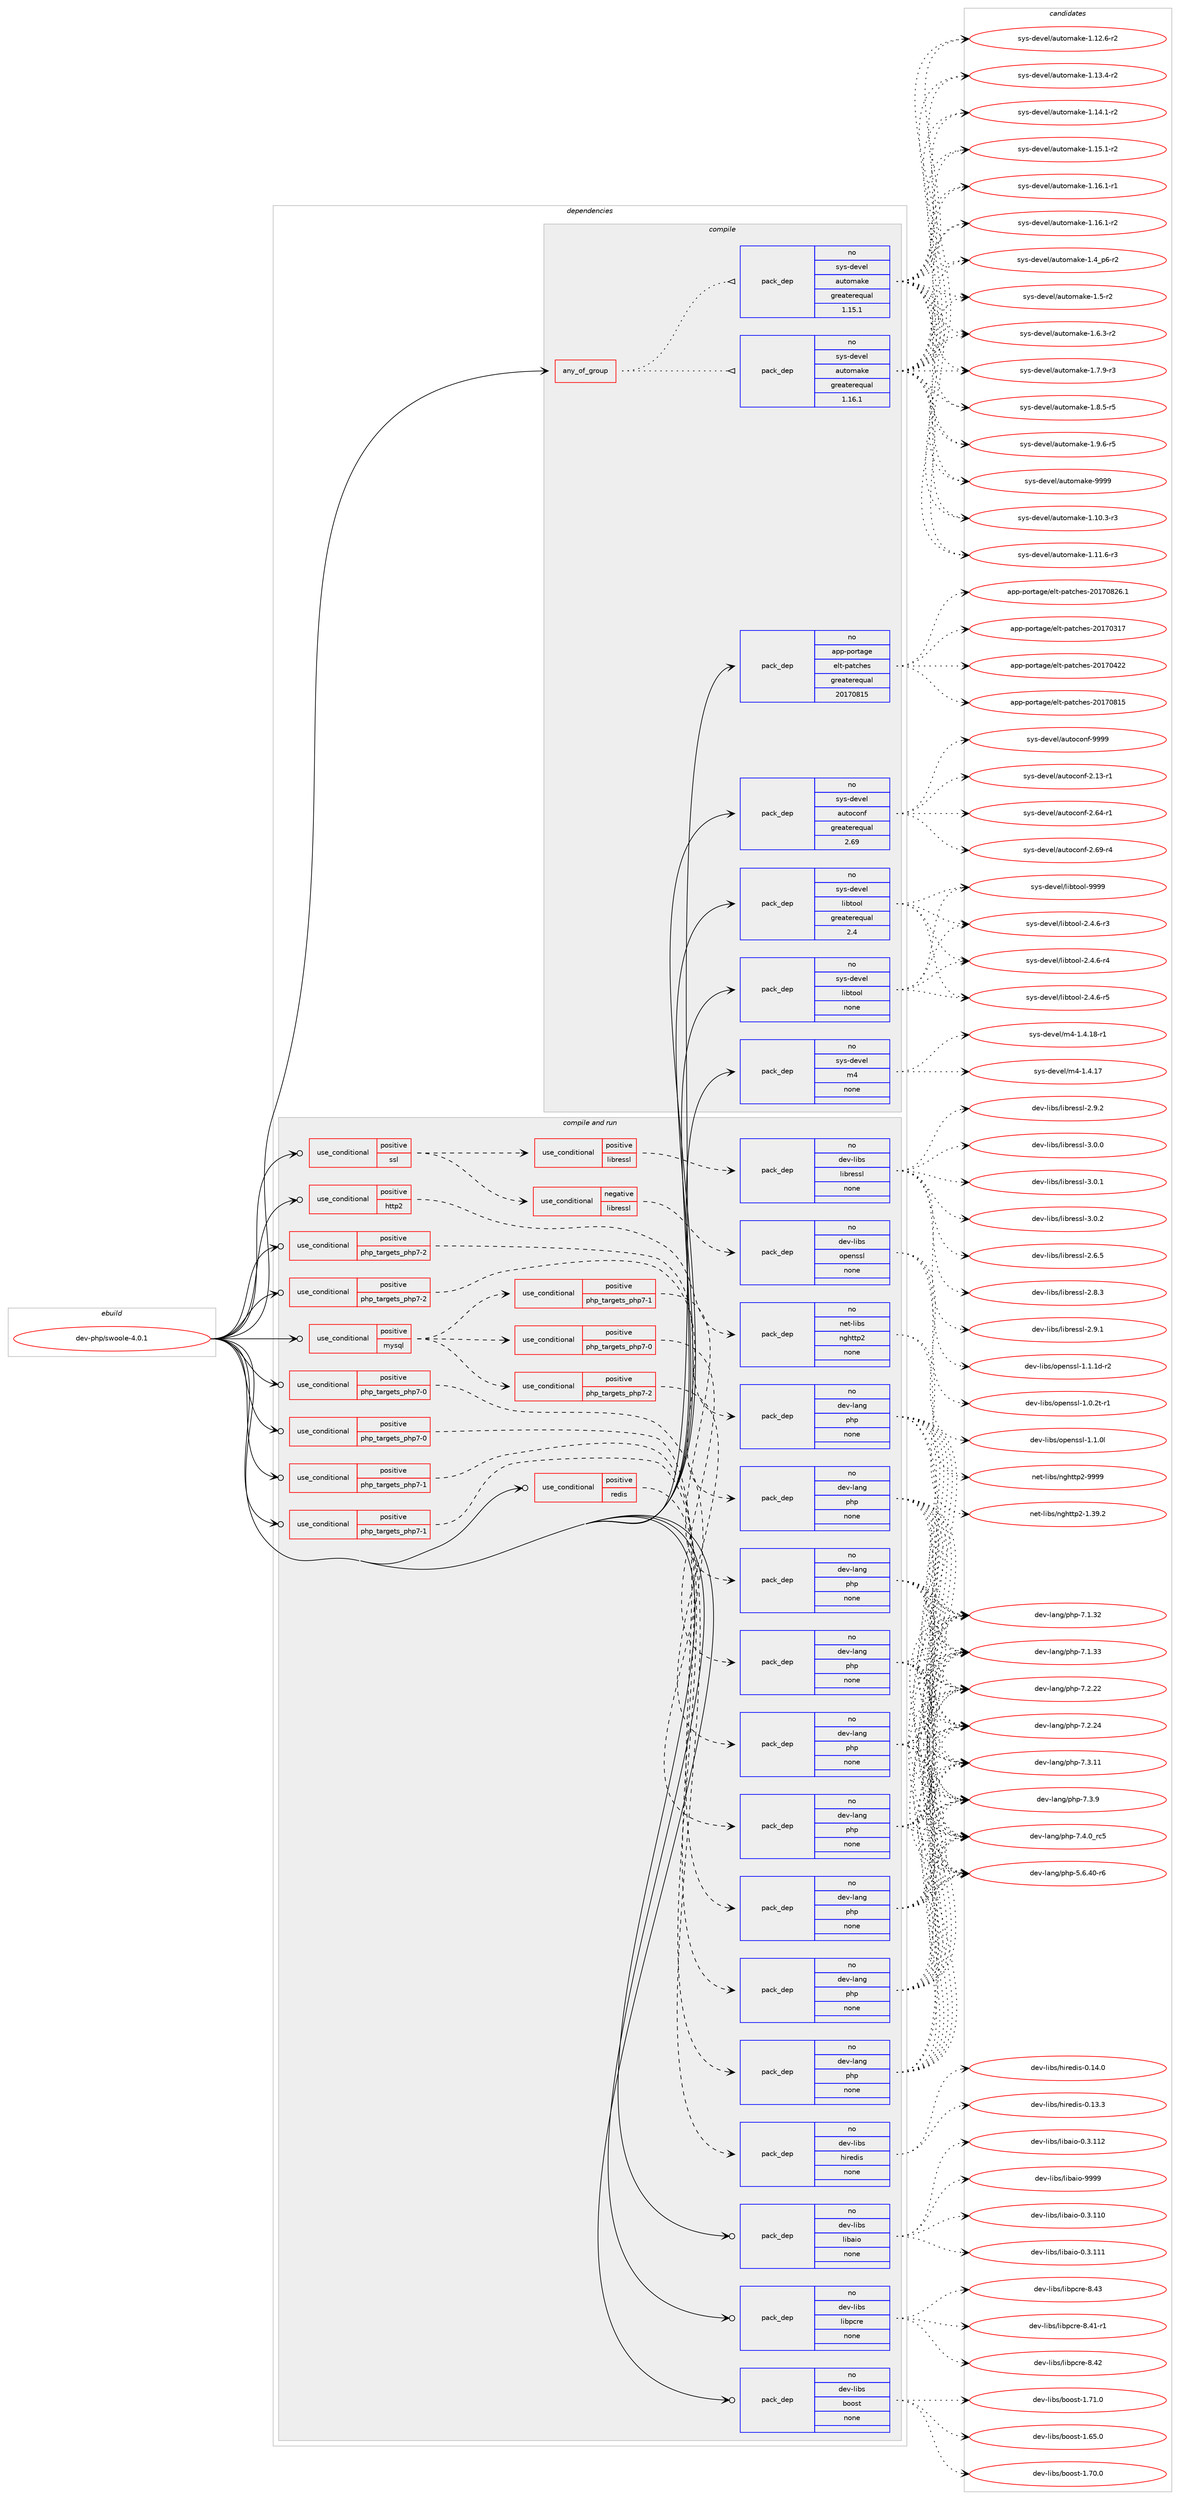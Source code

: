 digraph prolog {

# *************
# Graph options
# *************

newrank=true;
concentrate=true;
compound=true;
graph [rankdir=LR,fontname=Helvetica,fontsize=10,ranksep=1.5];#, ranksep=2.5, nodesep=0.2];
edge  [arrowhead=vee];
node  [fontname=Helvetica,fontsize=10];

# **********
# The ebuild
# **********

subgraph cluster_leftcol {
color=gray;
rank=same;
label=<<i>ebuild</i>>;
id [label="dev-php/swoole-4.0.1", color=red, width=4, href="../dev-php/swoole-4.0.1.svg"];
}

# ****************
# The dependencies
# ****************

subgraph cluster_midcol {
color=gray;
label=<<i>dependencies</i>>;
subgraph cluster_compile {
fillcolor="#eeeeee";
style=filled;
label=<<i>compile</i>>;
subgraph any11394 {
dependency591695 [label=<<TABLE BORDER="0" CELLBORDER="1" CELLSPACING="0" CELLPADDING="4"><TR><TD CELLPADDING="10">any_of_group</TD></TR></TABLE>>, shape=none, color=red];subgraph pack444587 {
dependency591696 [label=<<TABLE BORDER="0" CELLBORDER="1" CELLSPACING="0" CELLPADDING="4" WIDTH="220"><TR><TD ROWSPAN="6" CELLPADDING="30">pack_dep</TD></TR><TR><TD WIDTH="110">no</TD></TR><TR><TD>sys-devel</TD></TR><TR><TD>automake</TD></TR><TR><TD>greaterequal</TD></TR><TR><TD>1.16.1</TD></TR></TABLE>>, shape=none, color=blue];
}
dependency591695:e -> dependency591696:w [weight=20,style="dotted",arrowhead="oinv"];
subgraph pack444588 {
dependency591697 [label=<<TABLE BORDER="0" CELLBORDER="1" CELLSPACING="0" CELLPADDING="4" WIDTH="220"><TR><TD ROWSPAN="6" CELLPADDING="30">pack_dep</TD></TR><TR><TD WIDTH="110">no</TD></TR><TR><TD>sys-devel</TD></TR><TR><TD>automake</TD></TR><TR><TD>greaterequal</TD></TR><TR><TD>1.15.1</TD></TR></TABLE>>, shape=none, color=blue];
}
dependency591695:e -> dependency591697:w [weight=20,style="dotted",arrowhead="oinv"];
}
id:e -> dependency591695:w [weight=20,style="solid",arrowhead="vee"];
subgraph pack444589 {
dependency591698 [label=<<TABLE BORDER="0" CELLBORDER="1" CELLSPACING="0" CELLPADDING="4" WIDTH="220"><TR><TD ROWSPAN="6" CELLPADDING="30">pack_dep</TD></TR><TR><TD WIDTH="110">no</TD></TR><TR><TD>app-portage</TD></TR><TR><TD>elt-patches</TD></TR><TR><TD>greaterequal</TD></TR><TR><TD>20170815</TD></TR></TABLE>>, shape=none, color=blue];
}
id:e -> dependency591698:w [weight=20,style="solid",arrowhead="vee"];
subgraph pack444590 {
dependency591699 [label=<<TABLE BORDER="0" CELLBORDER="1" CELLSPACING="0" CELLPADDING="4" WIDTH="220"><TR><TD ROWSPAN="6" CELLPADDING="30">pack_dep</TD></TR><TR><TD WIDTH="110">no</TD></TR><TR><TD>sys-devel</TD></TR><TR><TD>autoconf</TD></TR><TR><TD>greaterequal</TD></TR><TR><TD>2.69</TD></TR></TABLE>>, shape=none, color=blue];
}
id:e -> dependency591699:w [weight=20,style="solid",arrowhead="vee"];
subgraph pack444591 {
dependency591700 [label=<<TABLE BORDER="0" CELLBORDER="1" CELLSPACING="0" CELLPADDING="4" WIDTH="220"><TR><TD ROWSPAN="6" CELLPADDING="30">pack_dep</TD></TR><TR><TD WIDTH="110">no</TD></TR><TR><TD>sys-devel</TD></TR><TR><TD>libtool</TD></TR><TR><TD>greaterequal</TD></TR><TR><TD>2.4</TD></TR></TABLE>>, shape=none, color=blue];
}
id:e -> dependency591700:w [weight=20,style="solid",arrowhead="vee"];
subgraph pack444592 {
dependency591701 [label=<<TABLE BORDER="0" CELLBORDER="1" CELLSPACING="0" CELLPADDING="4" WIDTH="220"><TR><TD ROWSPAN="6" CELLPADDING="30">pack_dep</TD></TR><TR><TD WIDTH="110">no</TD></TR><TR><TD>sys-devel</TD></TR><TR><TD>libtool</TD></TR><TR><TD>none</TD></TR><TR><TD></TD></TR></TABLE>>, shape=none, color=blue];
}
id:e -> dependency591701:w [weight=20,style="solid",arrowhead="vee"];
subgraph pack444593 {
dependency591702 [label=<<TABLE BORDER="0" CELLBORDER="1" CELLSPACING="0" CELLPADDING="4" WIDTH="220"><TR><TD ROWSPAN="6" CELLPADDING="30">pack_dep</TD></TR><TR><TD WIDTH="110">no</TD></TR><TR><TD>sys-devel</TD></TR><TR><TD>m4</TD></TR><TR><TD>none</TD></TR><TR><TD></TD></TR></TABLE>>, shape=none, color=blue];
}
id:e -> dependency591702:w [weight=20,style="solid",arrowhead="vee"];
}
subgraph cluster_compileandrun {
fillcolor="#eeeeee";
style=filled;
label=<<i>compile and run</i>>;
subgraph cond135349 {
dependency591703 [label=<<TABLE BORDER="0" CELLBORDER="1" CELLSPACING="0" CELLPADDING="4"><TR><TD ROWSPAN="3" CELLPADDING="10">use_conditional</TD></TR><TR><TD>positive</TD></TR><TR><TD>http2</TD></TR></TABLE>>, shape=none, color=red];
subgraph pack444594 {
dependency591704 [label=<<TABLE BORDER="0" CELLBORDER="1" CELLSPACING="0" CELLPADDING="4" WIDTH="220"><TR><TD ROWSPAN="6" CELLPADDING="30">pack_dep</TD></TR><TR><TD WIDTH="110">no</TD></TR><TR><TD>net-libs</TD></TR><TR><TD>nghttp2</TD></TR><TR><TD>none</TD></TR><TR><TD></TD></TR></TABLE>>, shape=none, color=blue];
}
dependency591703:e -> dependency591704:w [weight=20,style="dashed",arrowhead="vee"];
}
id:e -> dependency591703:w [weight=20,style="solid",arrowhead="odotvee"];
subgraph cond135350 {
dependency591705 [label=<<TABLE BORDER="0" CELLBORDER="1" CELLSPACING="0" CELLPADDING="4"><TR><TD ROWSPAN="3" CELLPADDING="10">use_conditional</TD></TR><TR><TD>positive</TD></TR><TR><TD>mysql</TD></TR></TABLE>>, shape=none, color=red];
subgraph cond135351 {
dependency591706 [label=<<TABLE BORDER="0" CELLBORDER="1" CELLSPACING="0" CELLPADDING="4"><TR><TD ROWSPAN="3" CELLPADDING="10">use_conditional</TD></TR><TR><TD>positive</TD></TR><TR><TD>php_targets_php7-0</TD></TR></TABLE>>, shape=none, color=red];
subgraph pack444595 {
dependency591707 [label=<<TABLE BORDER="0" CELLBORDER="1" CELLSPACING="0" CELLPADDING="4" WIDTH="220"><TR><TD ROWSPAN="6" CELLPADDING="30">pack_dep</TD></TR><TR><TD WIDTH="110">no</TD></TR><TR><TD>dev-lang</TD></TR><TR><TD>php</TD></TR><TR><TD>none</TD></TR><TR><TD></TD></TR></TABLE>>, shape=none, color=blue];
}
dependency591706:e -> dependency591707:w [weight=20,style="dashed",arrowhead="vee"];
}
dependency591705:e -> dependency591706:w [weight=20,style="dashed",arrowhead="vee"];
subgraph cond135352 {
dependency591708 [label=<<TABLE BORDER="0" CELLBORDER="1" CELLSPACING="0" CELLPADDING="4"><TR><TD ROWSPAN="3" CELLPADDING="10">use_conditional</TD></TR><TR><TD>positive</TD></TR><TR><TD>php_targets_php7-1</TD></TR></TABLE>>, shape=none, color=red];
subgraph pack444596 {
dependency591709 [label=<<TABLE BORDER="0" CELLBORDER="1" CELLSPACING="0" CELLPADDING="4" WIDTH="220"><TR><TD ROWSPAN="6" CELLPADDING="30">pack_dep</TD></TR><TR><TD WIDTH="110">no</TD></TR><TR><TD>dev-lang</TD></TR><TR><TD>php</TD></TR><TR><TD>none</TD></TR><TR><TD></TD></TR></TABLE>>, shape=none, color=blue];
}
dependency591708:e -> dependency591709:w [weight=20,style="dashed",arrowhead="vee"];
}
dependency591705:e -> dependency591708:w [weight=20,style="dashed",arrowhead="vee"];
subgraph cond135353 {
dependency591710 [label=<<TABLE BORDER="0" CELLBORDER="1" CELLSPACING="0" CELLPADDING="4"><TR><TD ROWSPAN="3" CELLPADDING="10">use_conditional</TD></TR><TR><TD>positive</TD></TR><TR><TD>php_targets_php7-2</TD></TR></TABLE>>, shape=none, color=red];
subgraph pack444597 {
dependency591711 [label=<<TABLE BORDER="0" CELLBORDER="1" CELLSPACING="0" CELLPADDING="4" WIDTH="220"><TR><TD ROWSPAN="6" CELLPADDING="30">pack_dep</TD></TR><TR><TD WIDTH="110">no</TD></TR><TR><TD>dev-lang</TD></TR><TR><TD>php</TD></TR><TR><TD>none</TD></TR><TR><TD></TD></TR></TABLE>>, shape=none, color=blue];
}
dependency591710:e -> dependency591711:w [weight=20,style="dashed",arrowhead="vee"];
}
dependency591705:e -> dependency591710:w [weight=20,style="dashed",arrowhead="vee"];
}
id:e -> dependency591705:w [weight=20,style="solid",arrowhead="odotvee"];
subgraph cond135354 {
dependency591712 [label=<<TABLE BORDER="0" CELLBORDER="1" CELLSPACING="0" CELLPADDING="4"><TR><TD ROWSPAN="3" CELLPADDING="10">use_conditional</TD></TR><TR><TD>positive</TD></TR><TR><TD>php_targets_php7-0</TD></TR></TABLE>>, shape=none, color=red];
subgraph pack444598 {
dependency591713 [label=<<TABLE BORDER="0" CELLBORDER="1" CELLSPACING="0" CELLPADDING="4" WIDTH="220"><TR><TD ROWSPAN="6" CELLPADDING="30">pack_dep</TD></TR><TR><TD WIDTH="110">no</TD></TR><TR><TD>dev-lang</TD></TR><TR><TD>php</TD></TR><TR><TD>none</TD></TR><TR><TD></TD></TR></TABLE>>, shape=none, color=blue];
}
dependency591712:e -> dependency591713:w [weight=20,style="dashed",arrowhead="vee"];
}
id:e -> dependency591712:w [weight=20,style="solid",arrowhead="odotvee"];
subgraph cond135355 {
dependency591714 [label=<<TABLE BORDER="0" CELLBORDER="1" CELLSPACING="0" CELLPADDING="4"><TR><TD ROWSPAN="3" CELLPADDING="10">use_conditional</TD></TR><TR><TD>positive</TD></TR><TR><TD>php_targets_php7-0</TD></TR></TABLE>>, shape=none, color=red];
subgraph pack444599 {
dependency591715 [label=<<TABLE BORDER="0" CELLBORDER="1" CELLSPACING="0" CELLPADDING="4" WIDTH="220"><TR><TD ROWSPAN="6" CELLPADDING="30">pack_dep</TD></TR><TR><TD WIDTH="110">no</TD></TR><TR><TD>dev-lang</TD></TR><TR><TD>php</TD></TR><TR><TD>none</TD></TR><TR><TD></TD></TR></TABLE>>, shape=none, color=blue];
}
dependency591714:e -> dependency591715:w [weight=20,style="dashed",arrowhead="vee"];
}
id:e -> dependency591714:w [weight=20,style="solid",arrowhead="odotvee"];
subgraph cond135356 {
dependency591716 [label=<<TABLE BORDER="0" CELLBORDER="1" CELLSPACING="0" CELLPADDING="4"><TR><TD ROWSPAN="3" CELLPADDING="10">use_conditional</TD></TR><TR><TD>positive</TD></TR><TR><TD>php_targets_php7-1</TD></TR></TABLE>>, shape=none, color=red];
subgraph pack444600 {
dependency591717 [label=<<TABLE BORDER="0" CELLBORDER="1" CELLSPACING="0" CELLPADDING="4" WIDTH="220"><TR><TD ROWSPAN="6" CELLPADDING="30">pack_dep</TD></TR><TR><TD WIDTH="110">no</TD></TR><TR><TD>dev-lang</TD></TR><TR><TD>php</TD></TR><TR><TD>none</TD></TR><TR><TD></TD></TR></TABLE>>, shape=none, color=blue];
}
dependency591716:e -> dependency591717:w [weight=20,style="dashed",arrowhead="vee"];
}
id:e -> dependency591716:w [weight=20,style="solid",arrowhead="odotvee"];
subgraph cond135357 {
dependency591718 [label=<<TABLE BORDER="0" CELLBORDER="1" CELLSPACING="0" CELLPADDING="4"><TR><TD ROWSPAN="3" CELLPADDING="10">use_conditional</TD></TR><TR><TD>positive</TD></TR><TR><TD>php_targets_php7-1</TD></TR></TABLE>>, shape=none, color=red];
subgraph pack444601 {
dependency591719 [label=<<TABLE BORDER="0" CELLBORDER="1" CELLSPACING="0" CELLPADDING="4" WIDTH="220"><TR><TD ROWSPAN="6" CELLPADDING="30">pack_dep</TD></TR><TR><TD WIDTH="110">no</TD></TR><TR><TD>dev-lang</TD></TR><TR><TD>php</TD></TR><TR><TD>none</TD></TR><TR><TD></TD></TR></TABLE>>, shape=none, color=blue];
}
dependency591718:e -> dependency591719:w [weight=20,style="dashed",arrowhead="vee"];
}
id:e -> dependency591718:w [weight=20,style="solid",arrowhead="odotvee"];
subgraph cond135358 {
dependency591720 [label=<<TABLE BORDER="0" CELLBORDER="1" CELLSPACING="0" CELLPADDING="4"><TR><TD ROWSPAN="3" CELLPADDING="10">use_conditional</TD></TR><TR><TD>positive</TD></TR><TR><TD>php_targets_php7-2</TD></TR></TABLE>>, shape=none, color=red];
subgraph pack444602 {
dependency591721 [label=<<TABLE BORDER="0" CELLBORDER="1" CELLSPACING="0" CELLPADDING="4" WIDTH="220"><TR><TD ROWSPAN="6" CELLPADDING="30">pack_dep</TD></TR><TR><TD WIDTH="110">no</TD></TR><TR><TD>dev-lang</TD></TR><TR><TD>php</TD></TR><TR><TD>none</TD></TR><TR><TD></TD></TR></TABLE>>, shape=none, color=blue];
}
dependency591720:e -> dependency591721:w [weight=20,style="dashed",arrowhead="vee"];
}
id:e -> dependency591720:w [weight=20,style="solid",arrowhead="odotvee"];
subgraph cond135359 {
dependency591722 [label=<<TABLE BORDER="0" CELLBORDER="1" CELLSPACING="0" CELLPADDING="4"><TR><TD ROWSPAN="3" CELLPADDING="10">use_conditional</TD></TR><TR><TD>positive</TD></TR><TR><TD>php_targets_php7-2</TD></TR></TABLE>>, shape=none, color=red];
subgraph pack444603 {
dependency591723 [label=<<TABLE BORDER="0" CELLBORDER="1" CELLSPACING="0" CELLPADDING="4" WIDTH="220"><TR><TD ROWSPAN="6" CELLPADDING="30">pack_dep</TD></TR><TR><TD WIDTH="110">no</TD></TR><TR><TD>dev-lang</TD></TR><TR><TD>php</TD></TR><TR><TD>none</TD></TR><TR><TD></TD></TR></TABLE>>, shape=none, color=blue];
}
dependency591722:e -> dependency591723:w [weight=20,style="dashed",arrowhead="vee"];
}
id:e -> dependency591722:w [weight=20,style="solid",arrowhead="odotvee"];
subgraph cond135360 {
dependency591724 [label=<<TABLE BORDER="0" CELLBORDER="1" CELLSPACING="0" CELLPADDING="4"><TR><TD ROWSPAN="3" CELLPADDING="10">use_conditional</TD></TR><TR><TD>positive</TD></TR><TR><TD>redis</TD></TR></TABLE>>, shape=none, color=red];
subgraph pack444604 {
dependency591725 [label=<<TABLE BORDER="0" CELLBORDER="1" CELLSPACING="0" CELLPADDING="4" WIDTH="220"><TR><TD ROWSPAN="6" CELLPADDING="30">pack_dep</TD></TR><TR><TD WIDTH="110">no</TD></TR><TR><TD>dev-libs</TD></TR><TR><TD>hiredis</TD></TR><TR><TD>none</TD></TR><TR><TD></TD></TR></TABLE>>, shape=none, color=blue];
}
dependency591724:e -> dependency591725:w [weight=20,style="dashed",arrowhead="vee"];
}
id:e -> dependency591724:w [weight=20,style="solid",arrowhead="odotvee"];
subgraph cond135361 {
dependency591726 [label=<<TABLE BORDER="0" CELLBORDER="1" CELLSPACING="0" CELLPADDING="4"><TR><TD ROWSPAN="3" CELLPADDING="10">use_conditional</TD></TR><TR><TD>positive</TD></TR><TR><TD>ssl</TD></TR></TABLE>>, shape=none, color=red];
subgraph cond135362 {
dependency591727 [label=<<TABLE BORDER="0" CELLBORDER="1" CELLSPACING="0" CELLPADDING="4"><TR><TD ROWSPAN="3" CELLPADDING="10">use_conditional</TD></TR><TR><TD>negative</TD></TR><TR><TD>libressl</TD></TR></TABLE>>, shape=none, color=red];
subgraph pack444605 {
dependency591728 [label=<<TABLE BORDER="0" CELLBORDER="1" CELLSPACING="0" CELLPADDING="4" WIDTH="220"><TR><TD ROWSPAN="6" CELLPADDING="30">pack_dep</TD></TR><TR><TD WIDTH="110">no</TD></TR><TR><TD>dev-libs</TD></TR><TR><TD>openssl</TD></TR><TR><TD>none</TD></TR><TR><TD></TD></TR></TABLE>>, shape=none, color=blue];
}
dependency591727:e -> dependency591728:w [weight=20,style="dashed",arrowhead="vee"];
}
dependency591726:e -> dependency591727:w [weight=20,style="dashed",arrowhead="vee"];
subgraph cond135363 {
dependency591729 [label=<<TABLE BORDER="0" CELLBORDER="1" CELLSPACING="0" CELLPADDING="4"><TR><TD ROWSPAN="3" CELLPADDING="10">use_conditional</TD></TR><TR><TD>positive</TD></TR><TR><TD>libressl</TD></TR></TABLE>>, shape=none, color=red];
subgraph pack444606 {
dependency591730 [label=<<TABLE BORDER="0" CELLBORDER="1" CELLSPACING="0" CELLPADDING="4" WIDTH="220"><TR><TD ROWSPAN="6" CELLPADDING="30">pack_dep</TD></TR><TR><TD WIDTH="110">no</TD></TR><TR><TD>dev-libs</TD></TR><TR><TD>libressl</TD></TR><TR><TD>none</TD></TR><TR><TD></TD></TR></TABLE>>, shape=none, color=blue];
}
dependency591729:e -> dependency591730:w [weight=20,style="dashed",arrowhead="vee"];
}
dependency591726:e -> dependency591729:w [weight=20,style="dashed",arrowhead="vee"];
}
id:e -> dependency591726:w [weight=20,style="solid",arrowhead="odotvee"];
subgraph pack444607 {
dependency591731 [label=<<TABLE BORDER="0" CELLBORDER="1" CELLSPACING="0" CELLPADDING="4" WIDTH="220"><TR><TD ROWSPAN="6" CELLPADDING="30">pack_dep</TD></TR><TR><TD WIDTH="110">no</TD></TR><TR><TD>dev-libs</TD></TR><TR><TD>boost</TD></TR><TR><TD>none</TD></TR><TR><TD></TD></TR></TABLE>>, shape=none, color=blue];
}
id:e -> dependency591731:w [weight=20,style="solid",arrowhead="odotvee"];
subgraph pack444608 {
dependency591732 [label=<<TABLE BORDER="0" CELLBORDER="1" CELLSPACING="0" CELLPADDING="4" WIDTH="220"><TR><TD ROWSPAN="6" CELLPADDING="30">pack_dep</TD></TR><TR><TD WIDTH="110">no</TD></TR><TR><TD>dev-libs</TD></TR><TR><TD>libaio</TD></TR><TR><TD>none</TD></TR><TR><TD></TD></TR></TABLE>>, shape=none, color=blue];
}
id:e -> dependency591732:w [weight=20,style="solid",arrowhead="odotvee"];
subgraph pack444609 {
dependency591733 [label=<<TABLE BORDER="0" CELLBORDER="1" CELLSPACING="0" CELLPADDING="4" WIDTH="220"><TR><TD ROWSPAN="6" CELLPADDING="30">pack_dep</TD></TR><TR><TD WIDTH="110">no</TD></TR><TR><TD>dev-libs</TD></TR><TR><TD>libpcre</TD></TR><TR><TD>none</TD></TR><TR><TD></TD></TR></TABLE>>, shape=none, color=blue];
}
id:e -> dependency591733:w [weight=20,style="solid",arrowhead="odotvee"];
}
subgraph cluster_run {
fillcolor="#eeeeee";
style=filled;
label=<<i>run</i>>;
}
}

# **************
# The candidates
# **************

subgraph cluster_choices {
rank=same;
color=gray;
label=<<i>candidates</i>>;

subgraph choice444587 {
color=black;
nodesep=1;
choice11512111545100101118101108479711711611110997107101454946494846514511451 [label="sys-devel/automake-1.10.3-r3", color=red, width=4,href="../sys-devel/automake-1.10.3-r3.svg"];
choice11512111545100101118101108479711711611110997107101454946494946544511451 [label="sys-devel/automake-1.11.6-r3", color=red, width=4,href="../sys-devel/automake-1.11.6-r3.svg"];
choice11512111545100101118101108479711711611110997107101454946495046544511450 [label="sys-devel/automake-1.12.6-r2", color=red, width=4,href="../sys-devel/automake-1.12.6-r2.svg"];
choice11512111545100101118101108479711711611110997107101454946495146524511450 [label="sys-devel/automake-1.13.4-r2", color=red, width=4,href="../sys-devel/automake-1.13.4-r2.svg"];
choice11512111545100101118101108479711711611110997107101454946495246494511450 [label="sys-devel/automake-1.14.1-r2", color=red, width=4,href="../sys-devel/automake-1.14.1-r2.svg"];
choice11512111545100101118101108479711711611110997107101454946495346494511450 [label="sys-devel/automake-1.15.1-r2", color=red, width=4,href="../sys-devel/automake-1.15.1-r2.svg"];
choice11512111545100101118101108479711711611110997107101454946495446494511449 [label="sys-devel/automake-1.16.1-r1", color=red, width=4,href="../sys-devel/automake-1.16.1-r1.svg"];
choice11512111545100101118101108479711711611110997107101454946495446494511450 [label="sys-devel/automake-1.16.1-r2", color=red, width=4,href="../sys-devel/automake-1.16.1-r2.svg"];
choice115121115451001011181011084797117116111109971071014549465295112544511450 [label="sys-devel/automake-1.4_p6-r2", color=red, width=4,href="../sys-devel/automake-1.4_p6-r2.svg"];
choice11512111545100101118101108479711711611110997107101454946534511450 [label="sys-devel/automake-1.5-r2", color=red, width=4,href="../sys-devel/automake-1.5-r2.svg"];
choice115121115451001011181011084797117116111109971071014549465446514511450 [label="sys-devel/automake-1.6.3-r2", color=red, width=4,href="../sys-devel/automake-1.6.3-r2.svg"];
choice115121115451001011181011084797117116111109971071014549465546574511451 [label="sys-devel/automake-1.7.9-r3", color=red, width=4,href="../sys-devel/automake-1.7.9-r3.svg"];
choice115121115451001011181011084797117116111109971071014549465646534511453 [label="sys-devel/automake-1.8.5-r5", color=red, width=4,href="../sys-devel/automake-1.8.5-r5.svg"];
choice115121115451001011181011084797117116111109971071014549465746544511453 [label="sys-devel/automake-1.9.6-r5", color=red, width=4,href="../sys-devel/automake-1.9.6-r5.svg"];
choice115121115451001011181011084797117116111109971071014557575757 [label="sys-devel/automake-9999", color=red, width=4,href="../sys-devel/automake-9999.svg"];
dependency591696:e -> choice11512111545100101118101108479711711611110997107101454946494846514511451:w [style=dotted,weight="100"];
dependency591696:e -> choice11512111545100101118101108479711711611110997107101454946494946544511451:w [style=dotted,weight="100"];
dependency591696:e -> choice11512111545100101118101108479711711611110997107101454946495046544511450:w [style=dotted,weight="100"];
dependency591696:e -> choice11512111545100101118101108479711711611110997107101454946495146524511450:w [style=dotted,weight="100"];
dependency591696:e -> choice11512111545100101118101108479711711611110997107101454946495246494511450:w [style=dotted,weight="100"];
dependency591696:e -> choice11512111545100101118101108479711711611110997107101454946495346494511450:w [style=dotted,weight="100"];
dependency591696:e -> choice11512111545100101118101108479711711611110997107101454946495446494511449:w [style=dotted,weight="100"];
dependency591696:e -> choice11512111545100101118101108479711711611110997107101454946495446494511450:w [style=dotted,weight="100"];
dependency591696:e -> choice115121115451001011181011084797117116111109971071014549465295112544511450:w [style=dotted,weight="100"];
dependency591696:e -> choice11512111545100101118101108479711711611110997107101454946534511450:w [style=dotted,weight="100"];
dependency591696:e -> choice115121115451001011181011084797117116111109971071014549465446514511450:w [style=dotted,weight="100"];
dependency591696:e -> choice115121115451001011181011084797117116111109971071014549465546574511451:w [style=dotted,weight="100"];
dependency591696:e -> choice115121115451001011181011084797117116111109971071014549465646534511453:w [style=dotted,weight="100"];
dependency591696:e -> choice115121115451001011181011084797117116111109971071014549465746544511453:w [style=dotted,weight="100"];
dependency591696:e -> choice115121115451001011181011084797117116111109971071014557575757:w [style=dotted,weight="100"];
}
subgraph choice444588 {
color=black;
nodesep=1;
choice11512111545100101118101108479711711611110997107101454946494846514511451 [label="sys-devel/automake-1.10.3-r3", color=red, width=4,href="../sys-devel/automake-1.10.3-r3.svg"];
choice11512111545100101118101108479711711611110997107101454946494946544511451 [label="sys-devel/automake-1.11.6-r3", color=red, width=4,href="../sys-devel/automake-1.11.6-r3.svg"];
choice11512111545100101118101108479711711611110997107101454946495046544511450 [label="sys-devel/automake-1.12.6-r2", color=red, width=4,href="../sys-devel/automake-1.12.6-r2.svg"];
choice11512111545100101118101108479711711611110997107101454946495146524511450 [label="sys-devel/automake-1.13.4-r2", color=red, width=4,href="../sys-devel/automake-1.13.4-r2.svg"];
choice11512111545100101118101108479711711611110997107101454946495246494511450 [label="sys-devel/automake-1.14.1-r2", color=red, width=4,href="../sys-devel/automake-1.14.1-r2.svg"];
choice11512111545100101118101108479711711611110997107101454946495346494511450 [label="sys-devel/automake-1.15.1-r2", color=red, width=4,href="../sys-devel/automake-1.15.1-r2.svg"];
choice11512111545100101118101108479711711611110997107101454946495446494511449 [label="sys-devel/automake-1.16.1-r1", color=red, width=4,href="../sys-devel/automake-1.16.1-r1.svg"];
choice11512111545100101118101108479711711611110997107101454946495446494511450 [label="sys-devel/automake-1.16.1-r2", color=red, width=4,href="../sys-devel/automake-1.16.1-r2.svg"];
choice115121115451001011181011084797117116111109971071014549465295112544511450 [label="sys-devel/automake-1.4_p6-r2", color=red, width=4,href="../sys-devel/automake-1.4_p6-r2.svg"];
choice11512111545100101118101108479711711611110997107101454946534511450 [label="sys-devel/automake-1.5-r2", color=red, width=4,href="../sys-devel/automake-1.5-r2.svg"];
choice115121115451001011181011084797117116111109971071014549465446514511450 [label="sys-devel/automake-1.6.3-r2", color=red, width=4,href="../sys-devel/automake-1.6.3-r2.svg"];
choice115121115451001011181011084797117116111109971071014549465546574511451 [label="sys-devel/automake-1.7.9-r3", color=red, width=4,href="../sys-devel/automake-1.7.9-r3.svg"];
choice115121115451001011181011084797117116111109971071014549465646534511453 [label="sys-devel/automake-1.8.5-r5", color=red, width=4,href="../sys-devel/automake-1.8.5-r5.svg"];
choice115121115451001011181011084797117116111109971071014549465746544511453 [label="sys-devel/automake-1.9.6-r5", color=red, width=4,href="../sys-devel/automake-1.9.6-r5.svg"];
choice115121115451001011181011084797117116111109971071014557575757 [label="sys-devel/automake-9999", color=red, width=4,href="../sys-devel/automake-9999.svg"];
dependency591697:e -> choice11512111545100101118101108479711711611110997107101454946494846514511451:w [style=dotted,weight="100"];
dependency591697:e -> choice11512111545100101118101108479711711611110997107101454946494946544511451:w [style=dotted,weight="100"];
dependency591697:e -> choice11512111545100101118101108479711711611110997107101454946495046544511450:w [style=dotted,weight="100"];
dependency591697:e -> choice11512111545100101118101108479711711611110997107101454946495146524511450:w [style=dotted,weight="100"];
dependency591697:e -> choice11512111545100101118101108479711711611110997107101454946495246494511450:w [style=dotted,weight="100"];
dependency591697:e -> choice11512111545100101118101108479711711611110997107101454946495346494511450:w [style=dotted,weight="100"];
dependency591697:e -> choice11512111545100101118101108479711711611110997107101454946495446494511449:w [style=dotted,weight="100"];
dependency591697:e -> choice11512111545100101118101108479711711611110997107101454946495446494511450:w [style=dotted,weight="100"];
dependency591697:e -> choice115121115451001011181011084797117116111109971071014549465295112544511450:w [style=dotted,weight="100"];
dependency591697:e -> choice11512111545100101118101108479711711611110997107101454946534511450:w [style=dotted,weight="100"];
dependency591697:e -> choice115121115451001011181011084797117116111109971071014549465446514511450:w [style=dotted,weight="100"];
dependency591697:e -> choice115121115451001011181011084797117116111109971071014549465546574511451:w [style=dotted,weight="100"];
dependency591697:e -> choice115121115451001011181011084797117116111109971071014549465646534511453:w [style=dotted,weight="100"];
dependency591697:e -> choice115121115451001011181011084797117116111109971071014549465746544511453:w [style=dotted,weight="100"];
dependency591697:e -> choice115121115451001011181011084797117116111109971071014557575757:w [style=dotted,weight="100"];
}
subgraph choice444589 {
color=black;
nodesep=1;
choice97112112451121111141169710310147101108116451129711699104101115455048495548514955 [label="app-portage/elt-patches-20170317", color=red, width=4,href="../app-portage/elt-patches-20170317.svg"];
choice97112112451121111141169710310147101108116451129711699104101115455048495548525050 [label="app-portage/elt-patches-20170422", color=red, width=4,href="../app-portage/elt-patches-20170422.svg"];
choice97112112451121111141169710310147101108116451129711699104101115455048495548564953 [label="app-portage/elt-patches-20170815", color=red, width=4,href="../app-portage/elt-patches-20170815.svg"];
choice971121124511211111411697103101471011081164511297116991041011154550484955485650544649 [label="app-portage/elt-patches-20170826.1", color=red, width=4,href="../app-portage/elt-patches-20170826.1.svg"];
dependency591698:e -> choice97112112451121111141169710310147101108116451129711699104101115455048495548514955:w [style=dotted,weight="100"];
dependency591698:e -> choice97112112451121111141169710310147101108116451129711699104101115455048495548525050:w [style=dotted,weight="100"];
dependency591698:e -> choice97112112451121111141169710310147101108116451129711699104101115455048495548564953:w [style=dotted,weight="100"];
dependency591698:e -> choice971121124511211111411697103101471011081164511297116991041011154550484955485650544649:w [style=dotted,weight="100"];
}
subgraph choice444590 {
color=black;
nodesep=1;
choice1151211154510010111810110847971171161119911111010245504649514511449 [label="sys-devel/autoconf-2.13-r1", color=red, width=4,href="../sys-devel/autoconf-2.13-r1.svg"];
choice1151211154510010111810110847971171161119911111010245504654524511449 [label="sys-devel/autoconf-2.64-r1", color=red, width=4,href="../sys-devel/autoconf-2.64-r1.svg"];
choice1151211154510010111810110847971171161119911111010245504654574511452 [label="sys-devel/autoconf-2.69-r4", color=red, width=4,href="../sys-devel/autoconf-2.69-r4.svg"];
choice115121115451001011181011084797117116111991111101024557575757 [label="sys-devel/autoconf-9999", color=red, width=4,href="../sys-devel/autoconf-9999.svg"];
dependency591699:e -> choice1151211154510010111810110847971171161119911111010245504649514511449:w [style=dotted,weight="100"];
dependency591699:e -> choice1151211154510010111810110847971171161119911111010245504654524511449:w [style=dotted,weight="100"];
dependency591699:e -> choice1151211154510010111810110847971171161119911111010245504654574511452:w [style=dotted,weight="100"];
dependency591699:e -> choice115121115451001011181011084797117116111991111101024557575757:w [style=dotted,weight="100"];
}
subgraph choice444591 {
color=black;
nodesep=1;
choice1151211154510010111810110847108105981161111111084550465246544511451 [label="sys-devel/libtool-2.4.6-r3", color=red, width=4,href="../sys-devel/libtool-2.4.6-r3.svg"];
choice1151211154510010111810110847108105981161111111084550465246544511452 [label="sys-devel/libtool-2.4.6-r4", color=red, width=4,href="../sys-devel/libtool-2.4.6-r4.svg"];
choice1151211154510010111810110847108105981161111111084550465246544511453 [label="sys-devel/libtool-2.4.6-r5", color=red, width=4,href="../sys-devel/libtool-2.4.6-r5.svg"];
choice1151211154510010111810110847108105981161111111084557575757 [label="sys-devel/libtool-9999", color=red, width=4,href="../sys-devel/libtool-9999.svg"];
dependency591700:e -> choice1151211154510010111810110847108105981161111111084550465246544511451:w [style=dotted,weight="100"];
dependency591700:e -> choice1151211154510010111810110847108105981161111111084550465246544511452:w [style=dotted,weight="100"];
dependency591700:e -> choice1151211154510010111810110847108105981161111111084550465246544511453:w [style=dotted,weight="100"];
dependency591700:e -> choice1151211154510010111810110847108105981161111111084557575757:w [style=dotted,weight="100"];
}
subgraph choice444592 {
color=black;
nodesep=1;
choice1151211154510010111810110847108105981161111111084550465246544511451 [label="sys-devel/libtool-2.4.6-r3", color=red, width=4,href="../sys-devel/libtool-2.4.6-r3.svg"];
choice1151211154510010111810110847108105981161111111084550465246544511452 [label="sys-devel/libtool-2.4.6-r4", color=red, width=4,href="../sys-devel/libtool-2.4.6-r4.svg"];
choice1151211154510010111810110847108105981161111111084550465246544511453 [label="sys-devel/libtool-2.4.6-r5", color=red, width=4,href="../sys-devel/libtool-2.4.6-r5.svg"];
choice1151211154510010111810110847108105981161111111084557575757 [label="sys-devel/libtool-9999", color=red, width=4,href="../sys-devel/libtool-9999.svg"];
dependency591701:e -> choice1151211154510010111810110847108105981161111111084550465246544511451:w [style=dotted,weight="100"];
dependency591701:e -> choice1151211154510010111810110847108105981161111111084550465246544511452:w [style=dotted,weight="100"];
dependency591701:e -> choice1151211154510010111810110847108105981161111111084550465246544511453:w [style=dotted,weight="100"];
dependency591701:e -> choice1151211154510010111810110847108105981161111111084557575757:w [style=dotted,weight="100"];
}
subgraph choice444593 {
color=black;
nodesep=1;
choice11512111545100101118101108471095245494652464955 [label="sys-devel/m4-1.4.17", color=red, width=4,href="../sys-devel/m4-1.4.17.svg"];
choice115121115451001011181011084710952454946524649564511449 [label="sys-devel/m4-1.4.18-r1", color=red, width=4,href="../sys-devel/m4-1.4.18-r1.svg"];
dependency591702:e -> choice11512111545100101118101108471095245494652464955:w [style=dotted,weight="100"];
dependency591702:e -> choice115121115451001011181011084710952454946524649564511449:w [style=dotted,weight="100"];
}
subgraph choice444594 {
color=black;
nodesep=1;
choice1101011164510810598115471101031041161161125045494651574650 [label="net-libs/nghttp2-1.39.2", color=red, width=4,href="../net-libs/nghttp2-1.39.2.svg"];
choice110101116451081059811547110103104116116112504557575757 [label="net-libs/nghttp2-9999", color=red, width=4,href="../net-libs/nghttp2-9999.svg"];
dependency591704:e -> choice1101011164510810598115471101031041161161125045494651574650:w [style=dotted,weight="100"];
dependency591704:e -> choice110101116451081059811547110103104116116112504557575757:w [style=dotted,weight="100"];
}
subgraph choice444595 {
color=black;
nodesep=1;
choice100101118451089711010347112104112455346544652484511454 [label="dev-lang/php-5.6.40-r6", color=red, width=4,href="../dev-lang/php-5.6.40-r6.svg"];
choice10010111845108971101034711210411245554649465150 [label="dev-lang/php-7.1.32", color=red, width=4,href="../dev-lang/php-7.1.32.svg"];
choice10010111845108971101034711210411245554649465151 [label="dev-lang/php-7.1.33", color=red, width=4,href="../dev-lang/php-7.1.33.svg"];
choice10010111845108971101034711210411245554650465050 [label="dev-lang/php-7.2.22", color=red, width=4,href="../dev-lang/php-7.2.22.svg"];
choice10010111845108971101034711210411245554650465052 [label="dev-lang/php-7.2.24", color=red, width=4,href="../dev-lang/php-7.2.24.svg"];
choice10010111845108971101034711210411245554651464949 [label="dev-lang/php-7.3.11", color=red, width=4,href="../dev-lang/php-7.3.11.svg"];
choice100101118451089711010347112104112455546514657 [label="dev-lang/php-7.3.9", color=red, width=4,href="../dev-lang/php-7.3.9.svg"];
choice100101118451089711010347112104112455546524648951149953 [label="dev-lang/php-7.4.0_rc5", color=red, width=4,href="../dev-lang/php-7.4.0_rc5.svg"];
dependency591707:e -> choice100101118451089711010347112104112455346544652484511454:w [style=dotted,weight="100"];
dependency591707:e -> choice10010111845108971101034711210411245554649465150:w [style=dotted,weight="100"];
dependency591707:e -> choice10010111845108971101034711210411245554649465151:w [style=dotted,weight="100"];
dependency591707:e -> choice10010111845108971101034711210411245554650465050:w [style=dotted,weight="100"];
dependency591707:e -> choice10010111845108971101034711210411245554650465052:w [style=dotted,weight="100"];
dependency591707:e -> choice10010111845108971101034711210411245554651464949:w [style=dotted,weight="100"];
dependency591707:e -> choice100101118451089711010347112104112455546514657:w [style=dotted,weight="100"];
dependency591707:e -> choice100101118451089711010347112104112455546524648951149953:w [style=dotted,weight="100"];
}
subgraph choice444596 {
color=black;
nodesep=1;
choice100101118451089711010347112104112455346544652484511454 [label="dev-lang/php-5.6.40-r6", color=red, width=4,href="../dev-lang/php-5.6.40-r6.svg"];
choice10010111845108971101034711210411245554649465150 [label="dev-lang/php-7.1.32", color=red, width=4,href="../dev-lang/php-7.1.32.svg"];
choice10010111845108971101034711210411245554649465151 [label="dev-lang/php-7.1.33", color=red, width=4,href="../dev-lang/php-7.1.33.svg"];
choice10010111845108971101034711210411245554650465050 [label="dev-lang/php-7.2.22", color=red, width=4,href="../dev-lang/php-7.2.22.svg"];
choice10010111845108971101034711210411245554650465052 [label="dev-lang/php-7.2.24", color=red, width=4,href="../dev-lang/php-7.2.24.svg"];
choice10010111845108971101034711210411245554651464949 [label="dev-lang/php-7.3.11", color=red, width=4,href="../dev-lang/php-7.3.11.svg"];
choice100101118451089711010347112104112455546514657 [label="dev-lang/php-7.3.9", color=red, width=4,href="../dev-lang/php-7.3.9.svg"];
choice100101118451089711010347112104112455546524648951149953 [label="dev-lang/php-7.4.0_rc5", color=red, width=4,href="../dev-lang/php-7.4.0_rc5.svg"];
dependency591709:e -> choice100101118451089711010347112104112455346544652484511454:w [style=dotted,weight="100"];
dependency591709:e -> choice10010111845108971101034711210411245554649465150:w [style=dotted,weight="100"];
dependency591709:e -> choice10010111845108971101034711210411245554649465151:w [style=dotted,weight="100"];
dependency591709:e -> choice10010111845108971101034711210411245554650465050:w [style=dotted,weight="100"];
dependency591709:e -> choice10010111845108971101034711210411245554650465052:w [style=dotted,weight="100"];
dependency591709:e -> choice10010111845108971101034711210411245554651464949:w [style=dotted,weight="100"];
dependency591709:e -> choice100101118451089711010347112104112455546514657:w [style=dotted,weight="100"];
dependency591709:e -> choice100101118451089711010347112104112455546524648951149953:w [style=dotted,weight="100"];
}
subgraph choice444597 {
color=black;
nodesep=1;
choice100101118451089711010347112104112455346544652484511454 [label="dev-lang/php-5.6.40-r6", color=red, width=4,href="../dev-lang/php-5.6.40-r6.svg"];
choice10010111845108971101034711210411245554649465150 [label="dev-lang/php-7.1.32", color=red, width=4,href="../dev-lang/php-7.1.32.svg"];
choice10010111845108971101034711210411245554649465151 [label="dev-lang/php-7.1.33", color=red, width=4,href="../dev-lang/php-7.1.33.svg"];
choice10010111845108971101034711210411245554650465050 [label="dev-lang/php-7.2.22", color=red, width=4,href="../dev-lang/php-7.2.22.svg"];
choice10010111845108971101034711210411245554650465052 [label="dev-lang/php-7.2.24", color=red, width=4,href="../dev-lang/php-7.2.24.svg"];
choice10010111845108971101034711210411245554651464949 [label="dev-lang/php-7.3.11", color=red, width=4,href="../dev-lang/php-7.3.11.svg"];
choice100101118451089711010347112104112455546514657 [label="dev-lang/php-7.3.9", color=red, width=4,href="../dev-lang/php-7.3.9.svg"];
choice100101118451089711010347112104112455546524648951149953 [label="dev-lang/php-7.4.0_rc5", color=red, width=4,href="../dev-lang/php-7.4.0_rc5.svg"];
dependency591711:e -> choice100101118451089711010347112104112455346544652484511454:w [style=dotted,weight="100"];
dependency591711:e -> choice10010111845108971101034711210411245554649465150:w [style=dotted,weight="100"];
dependency591711:e -> choice10010111845108971101034711210411245554649465151:w [style=dotted,weight="100"];
dependency591711:e -> choice10010111845108971101034711210411245554650465050:w [style=dotted,weight="100"];
dependency591711:e -> choice10010111845108971101034711210411245554650465052:w [style=dotted,weight="100"];
dependency591711:e -> choice10010111845108971101034711210411245554651464949:w [style=dotted,weight="100"];
dependency591711:e -> choice100101118451089711010347112104112455546514657:w [style=dotted,weight="100"];
dependency591711:e -> choice100101118451089711010347112104112455546524648951149953:w [style=dotted,weight="100"];
}
subgraph choice444598 {
color=black;
nodesep=1;
choice100101118451089711010347112104112455346544652484511454 [label="dev-lang/php-5.6.40-r6", color=red, width=4,href="../dev-lang/php-5.6.40-r6.svg"];
choice10010111845108971101034711210411245554649465150 [label="dev-lang/php-7.1.32", color=red, width=4,href="../dev-lang/php-7.1.32.svg"];
choice10010111845108971101034711210411245554649465151 [label="dev-lang/php-7.1.33", color=red, width=4,href="../dev-lang/php-7.1.33.svg"];
choice10010111845108971101034711210411245554650465050 [label="dev-lang/php-7.2.22", color=red, width=4,href="../dev-lang/php-7.2.22.svg"];
choice10010111845108971101034711210411245554650465052 [label="dev-lang/php-7.2.24", color=red, width=4,href="../dev-lang/php-7.2.24.svg"];
choice10010111845108971101034711210411245554651464949 [label="dev-lang/php-7.3.11", color=red, width=4,href="../dev-lang/php-7.3.11.svg"];
choice100101118451089711010347112104112455546514657 [label="dev-lang/php-7.3.9", color=red, width=4,href="../dev-lang/php-7.3.9.svg"];
choice100101118451089711010347112104112455546524648951149953 [label="dev-lang/php-7.4.0_rc5", color=red, width=4,href="../dev-lang/php-7.4.0_rc5.svg"];
dependency591713:e -> choice100101118451089711010347112104112455346544652484511454:w [style=dotted,weight="100"];
dependency591713:e -> choice10010111845108971101034711210411245554649465150:w [style=dotted,weight="100"];
dependency591713:e -> choice10010111845108971101034711210411245554649465151:w [style=dotted,weight="100"];
dependency591713:e -> choice10010111845108971101034711210411245554650465050:w [style=dotted,weight="100"];
dependency591713:e -> choice10010111845108971101034711210411245554650465052:w [style=dotted,weight="100"];
dependency591713:e -> choice10010111845108971101034711210411245554651464949:w [style=dotted,weight="100"];
dependency591713:e -> choice100101118451089711010347112104112455546514657:w [style=dotted,weight="100"];
dependency591713:e -> choice100101118451089711010347112104112455546524648951149953:w [style=dotted,weight="100"];
}
subgraph choice444599 {
color=black;
nodesep=1;
choice100101118451089711010347112104112455346544652484511454 [label="dev-lang/php-5.6.40-r6", color=red, width=4,href="../dev-lang/php-5.6.40-r6.svg"];
choice10010111845108971101034711210411245554649465150 [label="dev-lang/php-7.1.32", color=red, width=4,href="../dev-lang/php-7.1.32.svg"];
choice10010111845108971101034711210411245554649465151 [label="dev-lang/php-7.1.33", color=red, width=4,href="../dev-lang/php-7.1.33.svg"];
choice10010111845108971101034711210411245554650465050 [label="dev-lang/php-7.2.22", color=red, width=4,href="../dev-lang/php-7.2.22.svg"];
choice10010111845108971101034711210411245554650465052 [label="dev-lang/php-7.2.24", color=red, width=4,href="../dev-lang/php-7.2.24.svg"];
choice10010111845108971101034711210411245554651464949 [label="dev-lang/php-7.3.11", color=red, width=4,href="../dev-lang/php-7.3.11.svg"];
choice100101118451089711010347112104112455546514657 [label="dev-lang/php-7.3.9", color=red, width=4,href="../dev-lang/php-7.3.9.svg"];
choice100101118451089711010347112104112455546524648951149953 [label="dev-lang/php-7.4.0_rc5", color=red, width=4,href="../dev-lang/php-7.4.0_rc5.svg"];
dependency591715:e -> choice100101118451089711010347112104112455346544652484511454:w [style=dotted,weight="100"];
dependency591715:e -> choice10010111845108971101034711210411245554649465150:w [style=dotted,weight="100"];
dependency591715:e -> choice10010111845108971101034711210411245554649465151:w [style=dotted,weight="100"];
dependency591715:e -> choice10010111845108971101034711210411245554650465050:w [style=dotted,weight="100"];
dependency591715:e -> choice10010111845108971101034711210411245554650465052:w [style=dotted,weight="100"];
dependency591715:e -> choice10010111845108971101034711210411245554651464949:w [style=dotted,weight="100"];
dependency591715:e -> choice100101118451089711010347112104112455546514657:w [style=dotted,weight="100"];
dependency591715:e -> choice100101118451089711010347112104112455546524648951149953:w [style=dotted,weight="100"];
}
subgraph choice444600 {
color=black;
nodesep=1;
choice100101118451089711010347112104112455346544652484511454 [label="dev-lang/php-5.6.40-r6", color=red, width=4,href="../dev-lang/php-5.6.40-r6.svg"];
choice10010111845108971101034711210411245554649465150 [label="dev-lang/php-7.1.32", color=red, width=4,href="../dev-lang/php-7.1.32.svg"];
choice10010111845108971101034711210411245554649465151 [label="dev-lang/php-7.1.33", color=red, width=4,href="../dev-lang/php-7.1.33.svg"];
choice10010111845108971101034711210411245554650465050 [label="dev-lang/php-7.2.22", color=red, width=4,href="../dev-lang/php-7.2.22.svg"];
choice10010111845108971101034711210411245554650465052 [label="dev-lang/php-7.2.24", color=red, width=4,href="../dev-lang/php-7.2.24.svg"];
choice10010111845108971101034711210411245554651464949 [label="dev-lang/php-7.3.11", color=red, width=4,href="../dev-lang/php-7.3.11.svg"];
choice100101118451089711010347112104112455546514657 [label="dev-lang/php-7.3.9", color=red, width=4,href="../dev-lang/php-7.3.9.svg"];
choice100101118451089711010347112104112455546524648951149953 [label="dev-lang/php-7.4.0_rc5", color=red, width=4,href="../dev-lang/php-7.4.0_rc5.svg"];
dependency591717:e -> choice100101118451089711010347112104112455346544652484511454:w [style=dotted,weight="100"];
dependency591717:e -> choice10010111845108971101034711210411245554649465150:w [style=dotted,weight="100"];
dependency591717:e -> choice10010111845108971101034711210411245554649465151:w [style=dotted,weight="100"];
dependency591717:e -> choice10010111845108971101034711210411245554650465050:w [style=dotted,weight="100"];
dependency591717:e -> choice10010111845108971101034711210411245554650465052:w [style=dotted,weight="100"];
dependency591717:e -> choice10010111845108971101034711210411245554651464949:w [style=dotted,weight="100"];
dependency591717:e -> choice100101118451089711010347112104112455546514657:w [style=dotted,weight="100"];
dependency591717:e -> choice100101118451089711010347112104112455546524648951149953:w [style=dotted,weight="100"];
}
subgraph choice444601 {
color=black;
nodesep=1;
choice100101118451089711010347112104112455346544652484511454 [label="dev-lang/php-5.6.40-r6", color=red, width=4,href="../dev-lang/php-5.6.40-r6.svg"];
choice10010111845108971101034711210411245554649465150 [label="dev-lang/php-7.1.32", color=red, width=4,href="../dev-lang/php-7.1.32.svg"];
choice10010111845108971101034711210411245554649465151 [label="dev-lang/php-7.1.33", color=red, width=4,href="../dev-lang/php-7.1.33.svg"];
choice10010111845108971101034711210411245554650465050 [label="dev-lang/php-7.2.22", color=red, width=4,href="../dev-lang/php-7.2.22.svg"];
choice10010111845108971101034711210411245554650465052 [label="dev-lang/php-7.2.24", color=red, width=4,href="../dev-lang/php-7.2.24.svg"];
choice10010111845108971101034711210411245554651464949 [label="dev-lang/php-7.3.11", color=red, width=4,href="../dev-lang/php-7.3.11.svg"];
choice100101118451089711010347112104112455546514657 [label="dev-lang/php-7.3.9", color=red, width=4,href="../dev-lang/php-7.3.9.svg"];
choice100101118451089711010347112104112455546524648951149953 [label="dev-lang/php-7.4.0_rc5", color=red, width=4,href="../dev-lang/php-7.4.0_rc5.svg"];
dependency591719:e -> choice100101118451089711010347112104112455346544652484511454:w [style=dotted,weight="100"];
dependency591719:e -> choice10010111845108971101034711210411245554649465150:w [style=dotted,weight="100"];
dependency591719:e -> choice10010111845108971101034711210411245554649465151:w [style=dotted,weight="100"];
dependency591719:e -> choice10010111845108971101034711210411245554650465050:w [style=dotted,weight="100"];
dependency591719:e -> choice10010111845108971101034711210411245554650465052:w [style=dotted,weight="100"];
dependency591719:e -> choice10010111845108971101034711210411245554651464949:w [style=dotted,weight="100"];
dependency591719:e -> choice100101118451089711010347112104112455546514657:w [style=dotted,weight="100"];
dependency591719:e -> choice100101118451089711010347112104112455546524648951149953:w [style=dotted,weight="100"];
}
subgraph choice444602 {
color=black;
nodesep=1;
choice100101118451089711010347112104112455346544652484511454 [label="dev-lang/php-5.6.40-r6", color=red, width=4,href="../dev-lang/php-5.6.40-r6.svg"];
choice10010111845108971101034711210411245554649465150 [label="dev-lang/php-7.1.32", color=red, width=4,href="../dev-lang/php-7.1.32.svg"];
choice10010111845108971101034711210411245554649465151 [label="dev-lang/php-7.1.33", color=red, width=4,href="../dev-lang/php-7.1.33.svg"];
choice10010111845108971101034711210411245554650465050 [label="dev-lang/php-7.2.22", color=red, width=4,href="../dev-lang/php-7.2.22.svg"];
choice10010111845108971101034711210411245554650465052 [label="dev-lang/php-7.2.24", color=red, width=4,href="../dev-lang/php-7.2.24.svg"];
choice10010111845108971101034711210411245554651464949 [label="dev-lang/php-7.3.11", color=red, width=4,href="../dev-lang/php-7.3.11.svg"];
choice100101118451089711010347112104112455546514657 [label="dev-lang/php-7.3.9", color=red, width=4,href="../dev-lang/php-7.3.9.svg"];
choice100101118451089711010347112104112455546524648951149953 [label="dev-lang/php-7.4.0_rc5", color=red, width=4,href="../dev-lang/php-7.4.0_rc5.svg"];
dependency591721:e -> choice100101118451089711010347112104112455346544652484511454:w [style=dotted,weight="100"];
dependency591721:e -> choice10010111845108971101034711210411245554649465150:w [style=dotted,weight="100"];
dependency591721:e -> choice10010111845108971101034711210411245554649465151:w [style=dotted,weight="100"];
dependency591721:e -> choice10010111845108971101034711210411245554650465050:w [style=dotted,weight="100"];
dependency591721:e -> choice10010111845108971101034711210411245554650465052:w [style=dotted,weight="100"];
dependency591721:e -> choice10010111845108971101034711210411245554651464949:w [style=dotted,weight="100"];
dependency591721:e -> choice100101118451089711010347112104112455546514657:w [style=dotted,weight="100"];
dependency591721:e -> choice100101118451089711010347112104112455546524648951149953:w [style=dotted,weight="100"];
}
subgraph choice444603 {
color=black;
nodesep=1;
choice100101118451089711010347112104112455346544652484511454 [label="dev-lang/php-5.6.40-r6", color=red, width=4,href="../dev-lang/php-5.6.40-r6.svg"];
choice10010111845108971101034711210411245554649465150 [label="dev-lang/php-7.1.32", color=red, width=4,href="../dev-lang/php-7.1.32.svg"];
choice10010111845108971101034711210411245554649465151 [label="dev-lang/php-7.1.33", color=red, width=4,href="../dev-lang/php-7.1.33.svg"];
choice10010111845108971101034711210411245554650465050 [label="dev-lang/php-7.2.22", color=red, width=4,href="../dev-lang/php-7.2.22.svg"];
choice10010111845108971101034711210411245554650465052 [label="dev-lang/php-7.2.24", color=red, width=4,href="../dev-lang/php-7.2.24.svg"];
choice10010111845108971101034711210411245554651464949 [label="dev-lang/php-7.3.11", color=red, width=4,href="../dev-lang/php-7.3.11.svg"];
choice100101118451089711010347112104112455546514657 [label="dev-lang/php-7.3.9", color=red, width=4,href="../dev-lang/php-7.3.9.svg"];
choice100101118451089711010347112104112455546524648951149953 [label="dev-lang/php-7.4.0_rc5", color=red, width=4,href="../dev-lang/php-7.4.0_rc5.svg"];
dependency591723:e -> choice100101118451089711010347112104112455346544652484511454:w [style=dotted,weight="100"];
dependency591723:e -> choice10010111845108971101034711210411245554649465150:w [style=dotted,weight="100"];
dependency591723:e -> choice10010111845108971101034711210411245554649465151:w [style=dotted,weight="100"];
dependency591723:e -> choice10010111845108971101034711210411245554650465050:w [style=dotted,weight="100"];
dependency591723:e -> choice10010111845108971101034711210411245554650465052:w [style=dotted,weight="100"];
dependency591723:e -> choice10010111845108971101034711210411245554651464949:w [style=dotted,weight="100"];
dependency591723:e -> choice100101118451089711010347112104112455546514657:w [style=dotted,weight="100"];
dependency591723:e -> choice100101118451089711010347112104112455546524648951149953:w [style=dotted,weight="100"];
}
subgraph choice444604 {
color=black;
nodesep=1;
choice10010111845108105981154710410511410110010511545484649514651 [label="dev-libs/hiredis-0.13.3", color=red, width=4,href="../dev-libs/hiredis-0.13.3.svg"];
choice10010111845108105981154710410511410110010511545484649524648 [label="dev-libs/hiredis-0.14.0", color=red, width=4,href="../dev-libs/hiredis-0.14.0.svg"];
dependency591725:e -> choice10010111845108105981154710410511410110010511545484649514651:w [style=dotted,weight="100"];
dependency591725:e -> choice10010111845108105981154710410511410110010511545484649524648:w [style=dotted,weight="100"];
}
subgraph choice444605 {
color=black;
nodesep=1;
choice1001011184510810598115471111121011101151151084549464846501164511449 [label="dev-libs/openssl-1.0.2t-r1", color=red, width=4,href="../dev-libs/openssl-1.0.2t-r1.svg"];
choice100101118451081059811547111112101110115115108454946494648108 [label="dev-libs/openssl-1.1.0l", color=red, width=4,href="../dev-libs/openssl-1.1.0l.svg"];
choice1001011184510810598115471111121011101151151084549464946491004511450 [label="dev-libs/openssl-1.1.1d-r2", color=red, width=4,href="../dev-libs/openssl-1.1.1d-r2.svg"];
dependency591728:e -> choice1001011184510810598115471111121011101151151084549464846501164511449:w [style=dotted,weight="100"];
dependency591728:e -> choice100101118451081059811547111112101110115115108454946494648108:w [style=dotted,weight="100"];
dependency591728:e -> choice1001011184510810598115471111121011101151151084549464946491004511450:w [style=dotted,weight="100"];
}
subgraph choice444606 {
color=black;
nodesep=1;
choice10010111845108105981154710810598114101115115108455046544653 [label="dev-libs/libressl-2.6.5", color=red, width=4,href="../dev-libs/libressl-2.6.5.svg"];
choice10010111845108105981154710810598114101115115108455046564651 [label="dev-libs/libressl-2.8.3", color=red, width=4,href="../dev-libs/libressl-2.8.3.svg"];
choice10010111845108105981154710810598114101115115108455046574649 [label="dev-libs/libressl-2.9.1", color=red, width=4,href="../dev-libs/libressl-2.9.1.svg"];
choice10010111845108105981154710810598114101115115108455046574650 [label="dev-libs/libressl-2.9.2", color=red, width=4,href="../dev-libs/libressl-2.9.2.svg"];
choice10010111845108105981154710810598114101115115108455146484648 [label="dev-libs/libressl-3.0.0", color=red, width=4,href="../dev-libs/libressl-3.0.0.svg"];
choice10010111845108105981154710810598114101115115108455146484649 [label="dev-libs/libressl-3.0.1", color=red, width=4,href="../dev-libs/libressl-3.0.1.svg"];
choice10010111845108105981154710810598114101115115108455146484650 [label="dev-libs/libressl-3.0.2", color=red, width=4,href="../dev-libs/libressl-3.0.2.svg"];
dependency591730:e -> choice10010111845108105981154710810598114101115115108455046544653:w [style=dotted,weight="100"];
dependency591730:e -> choice10010111845108105981154710810598114101115115108455046564651:w [style=dotted,weight="100"];
dependency591730:e -> choice10010111845108105981154710810598114101115115108455046574649:w [style=dotted,weight="100"];
dependency591730:e -> choice10010111845108105981154710810598114101115115108455046574650:w [style=dotted,weight="100"];
dependency591730:e -> choice10010111845108105981154710810598114101115115108455146484648:w [style=dotted,weight="100"];
dependency591730:e -> choice10010111845108105981154710810598114101115115108455146484649:w [style=dotted,weight="100"];
dependency591730:e -> choice10010111845108105981154710810598114101115115108455146484650:w [style=dotted,weight="100"];
}
subgraph choice444607 {
color=black;
nodesep=1;
choice1001011184510810598115479811111111511645494654534648 [label="dev-libs/boost-1.65.0", color=red, width=4,href="../dev-libs/boost-1.65.0.svg"];
choice1001011184510810598115479811111111511645494655484648 [label="dev-libs/boost-1.70.0", color=red, width=4,href="../dev-libs/boost-1.70.0.svg"];
choice1001011184510810598115479811111111511645494655494648 [label="dev-libs/boost-1.71.0", color=red, width=4,href="../dev-libs/boost-1.71.0.svg"];
dependency591731:e -> choice1001011184510810598115479811111111511645494654534648:w [style=dotted,weight="100"];
dependency591731:e -> choice1001011184510810598115479811111111511645494655484648:w [style=dotted,weight="100"];
dependency591731:e -> choice1001011184510810598115479811111111511645494655494648:w [style=dotted,weight="100"];
}
subgraph choice444608 {
color=black;
nodesep=1;
choice10010111845108105981154710810598971051114548465146494948 [label="dev-libs/libaio-0.3.110", color=red, width=4,href="../dev-libs/libaio-0.3.110.svg"];
choice10010111845108105981154710810598971051114548465146494949 [label="dev-libs/libaio-0.3.111", color=red, width=4,href="../dev-libs/libaio-0.3.111.svg"];
choice10010111845108105981154710810598971051114548465146494950 [label="dev-libs/libaio-0.3.112", color=red, width=4,href="../dev-libs/libaio-0.3.112.svg"];
choice10010111845108105981154710810598971051114557575757 [label="dev-libs/libaio-9999", color=red, width=4,href="../dev-libs/libaio-9999.svg"];
dependency591732:e -> choice10010111845108105981154710810598971051114548465146494948:w [style=dotted,weight="100"];
dependency591732:e -> choice10010111845108105981154710810598971051114548465146494949:w [style=dotted,weight="100"];
dependency591732:e -> choice10010111845108105981154710810598971051114548465146494950:w [style=dotted,weight="100"];
dependency591732:e -> choice10010111845108105981154710810598971051114557575757:w [style=dotted,weight="100"];
}
subgraph choice444609 {
color=black;
nodesep=1;
choice100101118451081059811547108105981129911410145564652494511449 [label="dev-libs/libpcre-8.41-r1", color=red, width=4,href="../dev-libs/libpcre-8.41-r1.svg"];
choice10010111845108105981154710810598112991141014556465250 [label="dev-libs/libpcre-8.42", color=red, width=4,href="../dev-libs/libpcre-8.42.svg"];
choice10010111845108105981154710810598112991141014556465251 [label="dev-libs/libpcre-8.43", color=red, width=4,href="../dev-libs/libpcre-8.43.svg"];
dependency591733:e -> choice100101118451081059811547108105981129911410145564652494511449:w [style=dotted,weight="100"];
dependency591733:e -> choice10010111845108105981154710810598112991141014556465250:w [style=dotted,weight="100"];
dependency591733:e -> choice10010111845108105981154710810598112991141014556465251:w [style=dotted,weight="100"];
}
}

}
